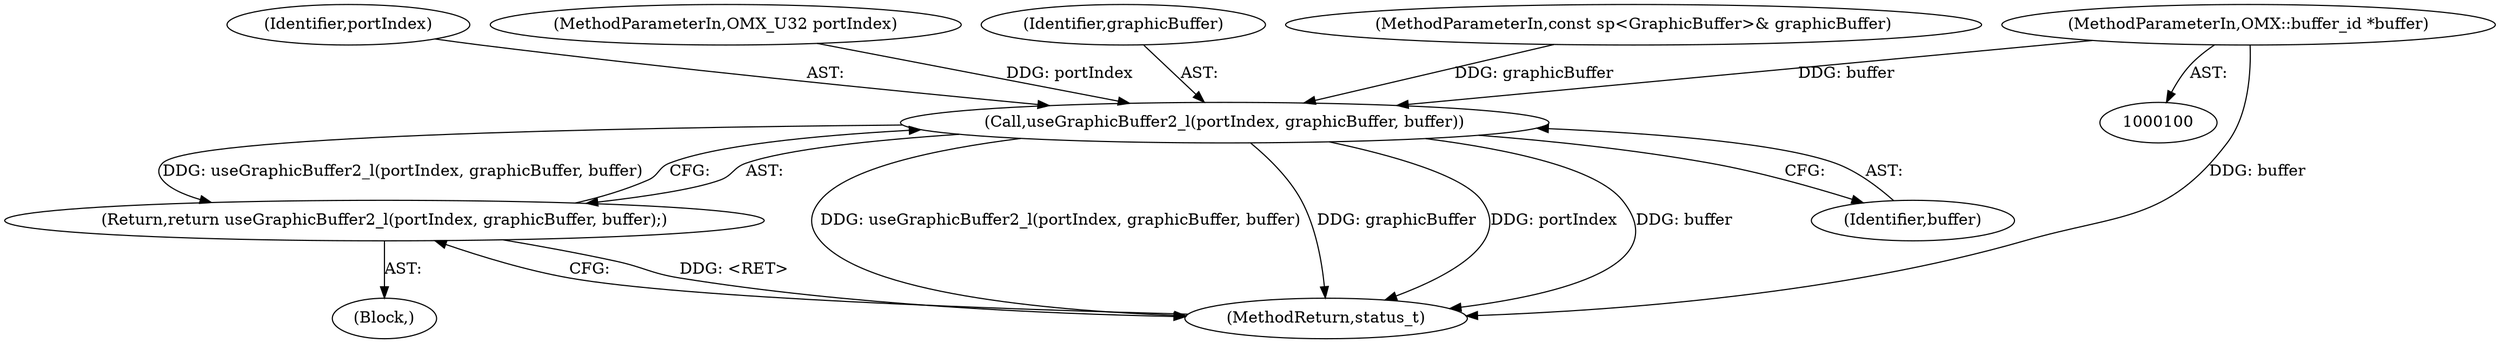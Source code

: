 digraph "0_Android_b351eabb428c7ca85a34513c64601f437923d576_12@pointer" {
"1000103" [label="(MethodParameterIn,OMX::buffer_id *buffer)"];
"1000119" [label="(Call,useGraphicBuffer2_l(portIndex, graphicBuffer, buffer))"];
"1000118" [label="(Return,return useGraphicBuffer2_l(portIndex, graphicBuffer, buffer);)"];
"1000120" [label="(Identifier,portIndex)"];
"1000101" [label="(MethodParameterIn,OMX_U32 portIndex)"];
"1000249" [label="(MethodReturn,status_t)"];
"1000118" [label="(Return,return useGraphicBuffer2_l(portIndex, graphicBuffer, buffer);)"];
"1000121" [label="(Identifier,graphicBuffer)"];
"1000119" [label="(Call,useGraphicBuffer2_l(portIndex, graphicBuffer, buffer))"];
"1000102" [label="(MethodParameterIn,const sp<GraphicBuffer>& graphicBuffer)"];
"1000103" [label="(MethodParameterIn,OMX::buffer_id *buffer)"];
"1000117" [label="(Block,)"];
"1000122" [label="(Identifier,buffer)"];
"1000103" -> "1000100"  [label="AST: "];
"1000103" -> "1000249"  [label="DDG: buffer"];
"1000103" -> "1000119"  [label="DDG: buffer"];
"1000119" -> "1000118"  [label="AST: "];
"1000119" -> "1000122"  [label="CFG: "];
"1000120" -> "1000119"  [label="AST: "];
"1000121" -> "1000119"  [label="AST: "];
"1000122" -> "1000119"  [label="AST: "];
"1000118" -> "1000119"  [label="CFG: "];
"1000119" -> "1000249"  [label="DDG: useGraphicBuffer2_l(portIndex, graphicBuffer, buffer)"];
"1000119" -> "1000249"  [label="DDG: graphicBuffer"];
"1000119" -> "1000249"  [label="DDG: portIndex"];
"1000119" -> "1000249"  [label="DDG: buffer"];
"1000119" -> "1000118"  [label="DDG: useGraphicBuffer2_l(portIndex, graphicBuffer, buffer)"];
"1000101" -> "1000119"  [label="DDG: portIndex"];
"1000102" -> "1000119"  [label="DDG: graphicBuffer"];
"1000118" -> "1000117"  [label="AST: "];
"1000249" -> "1000118"  [label="CFG: "];
"1000118" -> "1000249"  [label="DDG: <RET>"];
}
